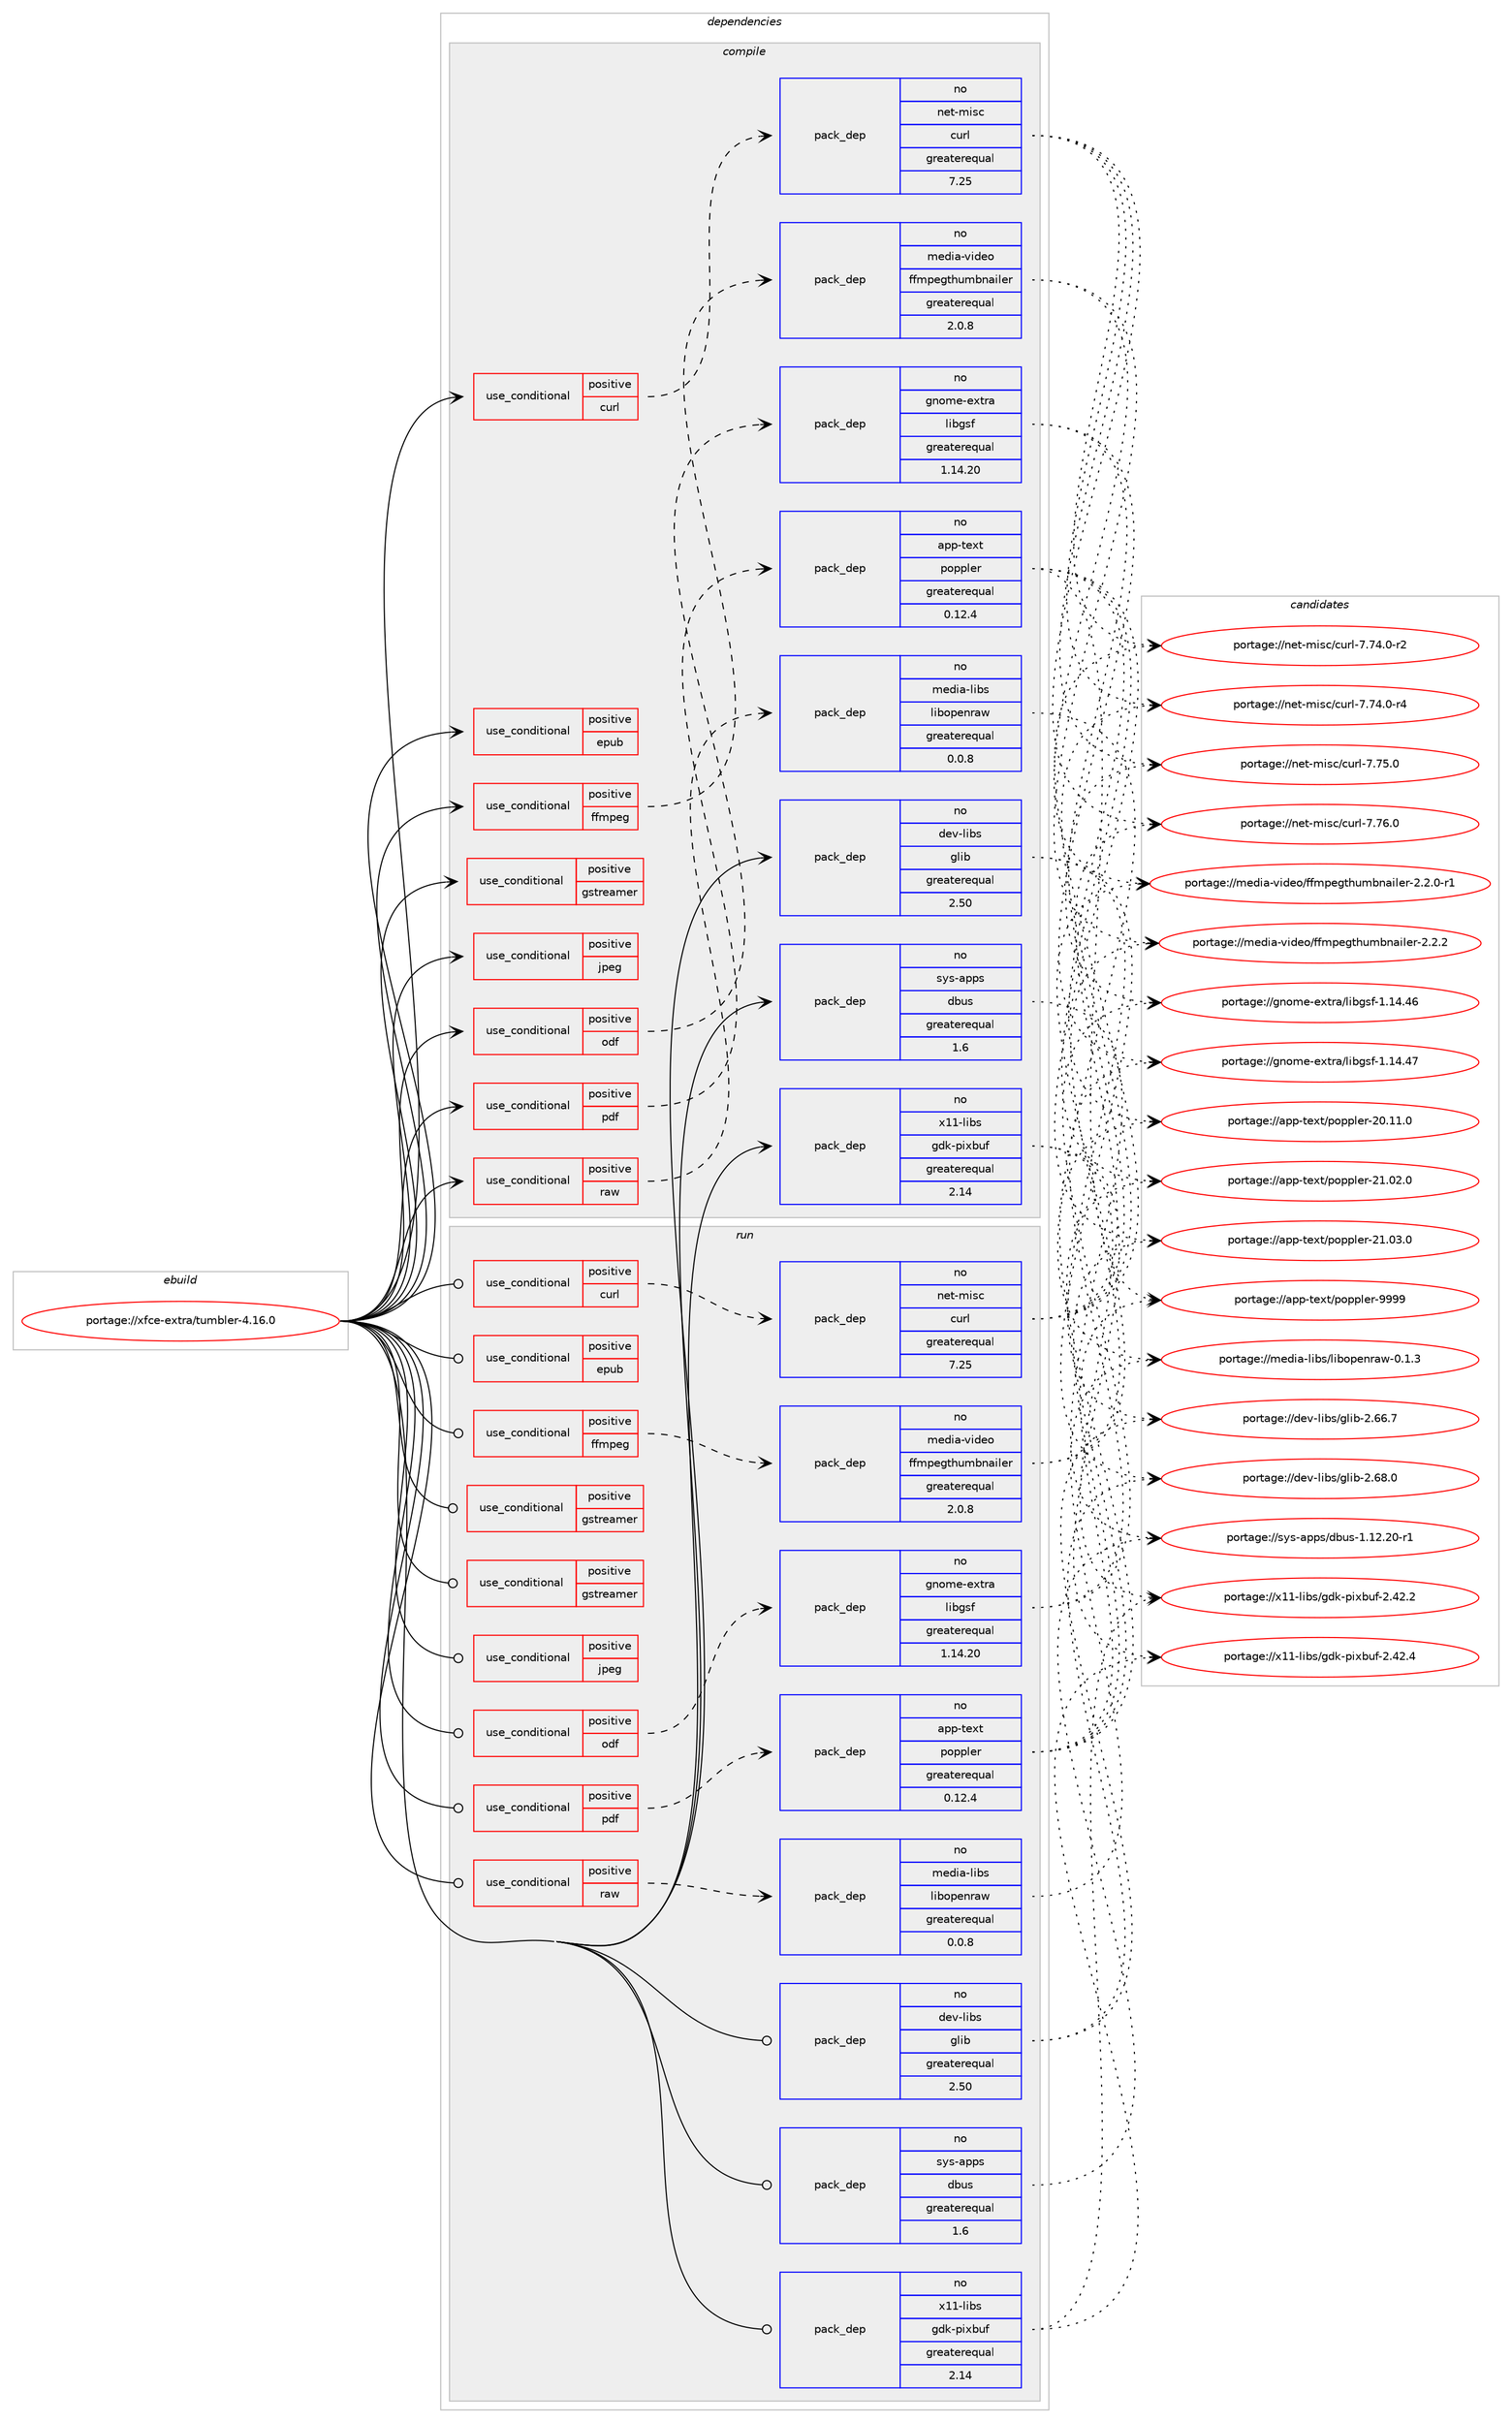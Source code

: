 digraph prolog {

# *************
# Graph options
# *************

newrank=true;
concentrate=true;
compound=true;
graph [rankdir=LR,fontname=Helvetica,fontsize=10,ranksep=1.5];#, ranksep=2.5, nodesep=0.2];
edge  [arrowhead=vee];
node  [fontname=Helvetica,fontsize=10];

# **********
# The ebuild
# **********

subgraph cluster_leftcol {
color=gray;
rank=same;
label=<<i>ebuild</i>>;
id [label="portage://xfce-extra/tumbler-4.16.0", color=red, width=4, href="../xfce-extra/tumbler-4.16.0.svg"];
}

# ****************
# The dependencies
# ****************

subgraph cluster_midcol {
color=gray;
label=<<i>dependencies</i>>;
subgraph cluster_compile {
fillcolor="#eeeeee";
style=filled;
label=<<i>compile</i>>;
subgraph cond385 {
dependency874 [label=<<TABLE BORDER="0" CELLBORDER="1" CELLSPACING="0" CELLPADDING="4"><TR><TD ROWSPAN="3" CELLPADDING="10">use_conditional</TD></TR><TR><TD>positive</TD></TR><TR><TD>curl</TD></TR></TABLE>>, shape=none, color=red];
subgraph pack469 {
dependency875 [label=<<TABLE BORDER="0" CELLBORDER="1" CELLSPACING="0" CELLPADDING="4" WIDTH="220"><TR><TD ROWSPAN="6" CELLPADDING="30">pack_dep</TD></TR><TR><TD WIDTH="110">no</TD></TR><TR><TD>net-misc</TD></TR><TR><TD>curl</TD></TR><TR><TD>greaterequal</TD></TR><TR><TD>7.25</TD></TR></TABLE>>, shape=none, color=blue];
}
dependency874:e -> dependency875:w [weight=20,style="dashed",arrowhead="vee"];
}
id:e -> dependency874:w [weight=20,style="solid",arrowhead="vee"];
subgraph cond386 {
dependency876 [label=<<TABLE BORDER="0" CELLBORDER="1" CELLSPACING="0" CELLPADDING="4"><TR><TD ROWSPAN="3" CELLPADDING="10">use_conditional</TD></TR><TR><TD>positive</TD></TR><TR><TD>epub</TD></TR></TABLE>>, shape=none, color=red];
# *** BEGIN UNKNOWN DEPENDENCY TYPE (TODO) ***
# dependency876 -> package_dependency(portage://xfce-extra/tumbler-4.16.0,install,no,app-text,libgepub,none,[,,],[],[])
# *** END UNKNOWN DEPENDENCY TYPE (TODO) ***

}
id:e -> dependency876:w [weight=20,style="solid",arrowhead="vee"];
subgraph cond387 {
dependency877 [label=<<TABLE BORDER="0" CELLBORDER="1" CELLSPACING="0" CELLPADDING="4"><TR><TD ROWSPAN="3" CELLPADDING="10">use_conditional</TD></TR><TR><TD>positive</TD></TR><TR><TD>ffmpeg</TD></TR></TABLE>>, shape=none, color=red];
subgraph pack470 {
dependency878 [label=<<TABLE BORDER="0" CELLBORDER="1" CELLSPACING="0" CELLPADDING="4" WIDTH="220"><TR><TD ROWSPAN="6" CELLPADDING="30">pack_dep</TD></TR><TR><TD WIDTH="110">no</TD></TR><TR><TD>media-video</TD></TR><TR><TD>ffmpegthumbnailer</TD></TR><TR><TD>greaterequal</TD></TR><TR><TD>2.0.8</TD></TR></TABLE>>, shape=none, color=blue];
}
dependency877:e -> dependency878:w [weight=20,style="dashed",arrowhead="vee"];
}
id:e -> dependency877:w [weight=20,style="solid",arrowhead="vee"];
subgraph cond388 {
dependency879 [label=<<TABLE BORDER="0" CELLBORDER="1" CELLSPACING="0" CELLPADDING="4"><TR><TD ROWSPAN="3" CELLPADDING="10">use_conditional</TD></TR><TR><TD>positive</TD></TR><TR><TD>gstreamer</TD></TR></TABLE>>, shape=none, color=red];
# *** BEGIN UNKNOWN DEPENDENCY TYPE (TODO) ***
# dependency879 -> package_dependency(portage://xfce-extra/tumbler-4.16.0,install,no,media-libs,gstreamer,none,[,,],[slot(1.0)],[])
# *** END UNKNOWN DEPENDENCY TYPE (TODO) ***

# *** BEGIN UNKNOWN DEPENDENCY TYPE (TODO) ***
# dependency879 -> package_dependency(portage://xfce-extra/tumbler-4.16.0,install,no,media-libs,gst-plugins-base,none,[,,],[slot(1.0)],[])
# *** END UNKNOWN DEPENDENCY TYPE (TODO) ***

}
id:e -> dependency879:w [weight=20,style="solid",arrowhead="vee"];
subgraph cond389 {
dependency880 [label=<<TABLE BORDER="0" CELLBORDER="1" CELLSPACING="0" CELLPADDING="4"><TR><TD ROWSPAN="3" CELLPADDING="10">use_conditional</TD></TR><TR><TD>positive</TD></TR><TR><TD>jpeg</TD></TR></TABLE>>, shape=none, color=red];
# *** BEGIN UNKNOWN DEPENDENCY TYPE (TODO) ***
# dependency880 -> package_dependency(portage://xfce-extra/tumbler-4.16.0,install,no,virtual,jpeg,none,[,,],[slot(0),equal],[])
# *** END UNKNOWN DEPENDENCY TYPE (TODO) ***

}
id:e -> dependency880:w [weight=20,style="solid",arrowhead="vee"];
subgraph cond390 {
dependency881 [label=<<TABLE BORDER="0" CELLBORDER="1" CELLSPACING="0" CELLPADDING="4"><TR><TD ROWSPAN="3" CELLPADDING="10">use_conditional</TD></TR><TR><TD>positive</TD></TR><TR><TD>odf</TD></TR></TABLE>>, shape=none, color=red];
subgraph pack471 {
dependency882 [label=<<TABLE BORDER="0" CELLBORDER="1" CELLSPACING="0" CELLPADDING="4" WIDTH="220"><TR><TD ROWSPAN="6" CELLPADDING="30">pack_dep</TD></TR><TR><TD WIDTH="110">no</TD></TR><TR><TD>gnome-extra</TD></TR><TR><TD>libgsf</TD></TR><TR><TD>greaterequal</TD></TR><TR><TD>1.14.20</TD></TR></TABLE>>, shape=none, color=blue];
}
dependency881:e -> dependency882:w [weight=20,style="dashed",arrowhead="vee"];
}
id:e -> dependency881:w [weight=20,style="solid",arrowhead="vee"];
subgraph cond391 {
dependency883 [label=<<TABLE BORDER="0" CELLBORDER="1" CELLSPACING="0" CELLPADDING="4"><TR><TD ROWSPAN="3" CELLPADDING="10">use_conditional</TD></TR><TR><TD>positive</TD></TR><TR><TD>pdf</TD></TR></TABLE>>, shape=none, color=red];
subgraph pack472 {
dependency884 [label=<<TABLE BORDER="0" CELLBORDER="1" CELLSPACING="0" CELLPADDING="4" WIDTH="220"><TR><TD ROWSPAN="6" CELLPADDING="30">pack_dep</TD></TR><TR><TD WIDTH="110">no</TD></TR><TR><TD>app-text</TD></TR><TR><TD>poppler</TD></TR><TR><TD>greaterequal</TD></TR><TR><TD>0.12.4</TD></TR></TABLE>>, shape=none, color=blue];
}
dependency883:e -> dependency884:w [weight=20,style="dashed",arrowhead="vee"];
}
id:e -> dependency883:w [weight=20,style="solid",arrowhead="vee"];
subgraph cond392 {
dependency885 [label=<<TABLE BORDER="0" CELLBORDER="1" CELLSPACING="0" CELLPADDING="4"><TR><TD ROWSPAN="3" CELLPADDING="10">use_conditional</TD></TR><TR><TD>positive</TD></TR><TR><TD>raw</TD></TR></TABLE>>, shape=none, color=red];
subgraph pack473 {
dependency886 [label=<<TABLE BORDER="0" CELLBORDER="1" CELLSPACING="0" CELLPADDING="4" WIDTH="220"><TR><TD ROWSPAN="6" CELLPADDING="30">pack_dep</TD></TR><TR><TD WIDTH="110">no</TD></TR><TR><TD>media-libs</TD></TR><TR><TD>libopenraw</TD></TR><TR><TD>greaterequal</TD></TR><TR><TD>0.0.8</TD></TR></TABLE>>, shape=none, color=blue];
}
dependency885:e -> dependency886:w [weight=20,style="dashed",arrowhead="vee"];
}
id:e -> dependency885:w [weight=20,style="solid",arrowhead="vee"];
subgraph pack474 {
dependency887 [label=<<TABLE BORDER="0" CELLBORDER="1" CELLSPACING="0" CELLPADDING="4" WIDTH="220"><TR><TD ROWSPAN="6" CELLPADDING="30">pack_dep</TD></TR><TR><TD WIDTH="110">no</TD></TR><TR><TD>dev-libs</TD></TR><TR><TD>glib</TD></TR><TR><TD>greaterequal</TD></TR><TR><TD>2.50</TD></TR></TABLE>>, shape=none, color=blue];
}
id:e -> dependency887:w [weight=20,style="solid",arrowhead="vee"];
# *** BEGIN UNKNOWN DEPENDENCY TYPE (TODO) ***
# id -> package_dependency(portage://xfce-extra/tumbler-4.16.0,install,no,media-libs,freetype,none,[,,],[slot(2),equal],[])
# *** END UNKNOWN DEPENDENCY TYPE (TODO) ***

# *** BEGIN UNKNOWN DEPENDENCY TYPE (TODO) ***
# id -> package_dependency(portage://xfce-extra/tumbler-4.16.0,install,no,media-libs,libpng,none,[,,],[slot(0),equal],[])
# *** END UNKNOWN DEPENDENCY TYPE (TODO) ***

subgraph pack475 {
dependency888 [label=<<TABLE BORDER="0" CELLBORDER="1" CELLSPACING="0" CELLPADDING="4" WIDTH="220"><TR><TD ROWSPAN="6" CELLPADDING="30">pack_dep</TD></TR><TR><TD WIDTH="110">no</TD></TR><TR><TD>sys-apps</TD></TR><TR><TD>dbus</TD></TR><TR><TD>greaterequal</TD></TR><TR><TD>1.6</TD></TR></TABLE>>, shape=none, color=blue];
}
id:e -> dependency888:w [weight=20,style="solid",arrowhead="vee"];
subgraph pack476 {
dependency889 [label=<<TABLE BORDER="0" CELLBORDER="1" CELLSPACING="0" CELLPADDING="4" WIDTH="220"><TR><TD ROWSPAN="6" CELLPADDING="30">pack_dep</TD></TR><TR><TD WIDTH="110">no</TD></TR><TR><TD>x11-libs</TD></TR><TR><TD>gdk-pixbuf</TD></TR><TR><TD>greaterequal</TD></TR><TR><TD>2.14</TD></TR></TABLE>>, shape=none, color=blue];
}
id:e -> dependency889:w [weight=20,style="solid",arrowhead="vee"];
}
subgraph cluster_compileandrun {
fillcolor="#eeeeee";
style=filled;
label=<<i>compile and run</i>>;
}
subgraph cluster_run {
fillcolor="#eeeeee";
style=filled;
label=<<i>run</i>>;
subgraph cond393 {
dependency890 [label=<<TABLE BORDER="0" CELLBORDER="1" CELLSPACING="0" CELLPADDING="4"><TR><TD ROWSPAN="3" CELLPADDING="10">use_conditional</TD></TR><TR><TD>positive</TD></TR><TR><TD>curl</TD></TR></TABLE>>, shape=none, color=red];
subgraph pack477 {
dependency891 [label=<<TABLE BORDER="0" CELLBORDER="1" CELLSPACING="0" CELLPADDING="4" WIDTH="220"><TR><TD ROWSPAN="6" CELLPADDING="30">pack_dep</TD></TR><TR><TD WIDTH="110">no</TD></TR><TR><TD>net-misc</TD></TR><TR><TD>curl</TD></TR><TR><TD>greaterequal</TD></TR><TR><TD>7.25</TD></TR></TABLE>>, shape=none, color=blue];
}
dependency890:e -> dependency891:w [weight=20,style="dashed",arrowhead="vee"];
}
id:e -> dependency890:w [weight=20,style="solid",arrowhead="odot"];
subgraph cond394 {
dependency892 [label=<<TABLE BORDER="0" CELLBORDER="1" CELLSPACING="0" CELLPADDING="4"><TR><TD ROWSPAN="3" CELLPADDING="10">use_conditional</TD></TR><TR><TD>positive</TD></TR><TR><TD>epub</TD></TR></TABLE>>, shape=none, color=red];
# *** BEGIN UNKNOWN DEPENDENCY TYPE (TODO) ***
# dependency892 -> package_dependency(portage://xfce-extra/tumbler-4.16.0,run,no,app-text,libgepub,none,[,,],[],[])
# *** END UNKNOWN DEPENDENCY TYPE (TODO) ***

}
id:e -> dependency892:w [weight=20,style="solid",arrowhead="odot"];
subgraph cond395 {
dependency893 [label=<<TABLE BORDER="0" CELLBORDER="1" CELLSPACING="0" CELLPADDING="4"><TR><TD ROWSPAN="3" CELLPADDING="10">use_conditional</TD></TR><TR><TD>positive</TD></TR><TR><TD>ffmpeg</TD></TR></TABLE>>, shape=none, color=red];
subgraph pack478 {
dependency894 [label=<<TABLE BORDER="0" CELLBORDER="1" CELLSPACING="0" CELLPADDING="4" WIDTH="220"><TR><TD ROWSPAN="6" CELLPADDING="30">pack_dep</TD></TR><TR><TD WIDTH="110">no</TD></TR><TR><TD>media-video</TD></TR><TR><TD>ffmpegthumbnailer</TD></TR><TR><TD>greaterequal</TD></TR><TR><TD>2.0.8</TD></TR></TABLE>>, shape=none, color=blue];
}
dependency893:e -> dependency894:w [weight=20,style="dashed",arrowhead="vee"];
}
id:e -> dependency893:w [weight=20,style="solid",arrowhead="odot"];
subgraph cond396 {
dependency895 [label=<<TABLE BORDER="0" CELLBORDER="1" CELLSPACING="0" CELLPADDING="4"><TR><TD ROWSPAN="3" CELLPADDING="10">use_conditional</TD></TR><TR><TD>positive</TD></TR><TR><TD>gstreamer</TD></TR></TABLE>>, shape=none, color=red];
# *** BEGIN UNKNOWN DEPENDENCY TYPE (TODO) ***
# dependency895 -> package_dependency(portage://xfce-extra/tumbler-4.16.0,run,no,media-libs,gstreamer,none,[,,],[slot(1.0)],[])
# *** END UNKNOWN DEPENDENCY TYPE (TODO) ***

# *** BEGIN UNKNOWN DEPENDENCY TYPE (TODO) ***
# dependency895 -> package_dependency(portage://xfce-extra/tumbler-4.16.0,run,no,media-libs,gst-plugins-base,none,[,,],[slot(1.0)],[])
# *** END UNKNOWN DEPENDENCY TYPE (TODO) ***

}
id:e -> dependency895:w [weight=20,style="solid",arrowhead="odot"];
subgraph cond397 {
dependency896 [label=<<TABLE BORDER="0" CELLBORDER="1" CELLSPACING="0" CELLPADDING="4"><TR><TD ROWSPAN="3" CELLPADDING="10">use_conditional</TD></TR><TR><TD>positive</TD></TR><TR><TD>gstreamer</TD></TR></TABLE>>, shape=none, color=red];
# *** BEGIN UNKNOWN DEPENDENCY TYPE (TODO) ***
# dependency896 -> package_dependency(portage://xfce-extra/tumbler-4.16.0,run,no,media-plugins,gst-plugins-meta,none,[,,],[slot(1.0)],[])
# *** END UNKNOWN DEPENDENCY TYPE (TODO) ***

}
id:e -> dependency896:w [weight=20,style="solid",arrowhead="odot"];
subgraph cond398 {
dependency897 [label=<<TABLE BORDER="0" CELLBORDER="1" CELLSPACING="0" CELLPADDING="4"><TR><TD ROWSPAN="3" CELLPADDING="10">use_conditional</TD></TR><TR><TD>positive</TD></TR><TR><TD>jpeg</TD></TR></TABLE>>, shape=none, color=red];
# *** BEGIN UNKNOWN DEPENDENCY TYPE (TODO) ***
# dependency897 -> package_dependency(portage://xfce-extra/tumbler-4.16.0,run,no,virtual,jpeg,none,[,,],[slot(0),equal],[])
# *** END UNKNOWN DEPENDENCY TYPE (TODO) ***

}
id:e -> dependency897:w [weight=20,style="solid",arrowhead="odot"];
subgraph cond399 {
dependency898 [label=<<TABLE BORDER="0" CELLBORDER="1" CELLSPACING="0" CELLPADDING="4"><TR><TD ROWSPAN="3" CELLPADDING="10">use_conditional</TD></TR><TR><TD>positive</TD></TR><TR><TD>odf</TD></TR></TABLE>>, shape=none, color=red];
subgraph pack479 {
dependency899 [label=<<TABLE BORDER="0" CELLBORDER="1" CELLSPACING="0" CELLPADDING="4" WIDTH="220"><TR><TD ROWSPAN="6" CELLPADDING="30">pack_dep</TD></TR><TR><TD WIDTH="110">no</TD></TR><TR><TD>gnome-extra</TD></TR><TR><TD>libgsf</TD></TR><TR><TD>greaterequal</TD></TR><TR><TD>1.14.20</TD></TR></TABLE>>, shape=none, color=blue];
}
dependency898:e -> dependency899:w [weight=20,style="dashed",arrowhead="vee"];
}
id:e -> dependency898:w [weight=20,style="solid",arrowhead="odot"];
subgraph cond400 {
dependency900 [label=<<TABLE BORDER="0" CELLBORDER="1" CELLSPACING="0" CELLPADDING="4"><TR><TD ROWSPAN="3" CELLPADDING="10">use_conditional</TD></TR><TR><TD>positive</TD></TR><TR><TD>pdf</TD></TR></TABLE>>, shape=none, color=red];
subgraph pack480 {
dependency901 [label=<<TABLE BORDER="0" CELLBORDER="1" CELLSPACING="0" CELLPADDING="4" WIDTH="220"><TR><TD ROWSPAN="6" CELLPADDING="30">pack_dep</TD></TR><TR><TD WIDTH="110">no</TD></TR><TR><TD>app-text</TD></TR><TR><TD>poppler</TD></TR><TR><TD>greaterequal</TD></TR><TR><TD>0.12.4</TD></TR></TABLE>>, shape=none, color=blue];
}
dependency900:e -> dependency901:w [weight=20,style="dashed",arrowhead="vee"];
}
id:e -> dependency900:w [weight=20,style="solid",arrowhead="odot"];
subgraph cond401 {
dependency902 [label=<<TABLE BORDER="0" CELLBORDER="1" CELLSPACING="0" CELLPADDING="4"><TR><TD ROWSPAN="3" CELLPADDING="10">use_conditional</TD></TR><TR><TD>positive</TD></TR><TR><TD>raw</TD></TR></TABLE>>, shape=none, color=red];
subgraph pack481 {
dependency903 [label=<<TABLE BORDER="0" CELLBORDER="1" CELLSPACING="0" CELLPADDING="4" WIDTH="220"><TR><TD ROWSPAN="6" CELLPADDING="30">pack_dep</TD></TR><TR><TD WIDTH="110">no</TD></TR><TR><TD>media-libs</TD></TR><TR><TD>libopenraw</TD></TR><TR><TD>greaterequal</TD></TR><TR><TD>0.0.8</TD></TR></TABLE>>, shape=none, color=blue];
}
dependency902:e -> dependency903:w [weight=20,style="dashed",arrowhead="vee"];
}
id:e -> dependency902:w [weight=20,style="solid",arrowhead="odot"];
subgraph pack482 {
dependency904 [label=<<TABLE BORDER="0" CELLBORDER="1" CELLSPACING="0" CELLPADDING="4" WIDTH="220"><TR><TD ROWSPAN="6" CELLPADDING="30">pack_dep</TD></TR><TR><TD WIDTH="110">no</TD></TR><TR><TD>dev-libs</TD></TR><TR><TD>glib</TD></TR><TR><TD>greaterequal</TD></TR><TR><TD>2.50</TD></TR></TABLE>>, shape=none, color=blue];
}
id:e -> dependency904:w [weight=20,style="solid",arrowhead="odot"];
# *** BEGIN UNKNOWN DEPENDENCY TYPE (TODO) ***
# id -> package_dependency(portage://xfce-extra/tumbler-4.16.0,run,no,media-libs,freetype,none,[,,],[slot(2),equal],[])
# *** END UNKNOWN DEPENDENCY TYPE (TODO) ***

# *** BEGIN UNKNOWN DEPENDENCY TYPE (TODO) ***
# id -> package_dependency(portage://xfce-extra/tumbler-4.16.0,run,no,media-libs,libpng,none,[,,],[slot(0),equal],[])
# *** END UNKNOWN DEPENDENCY TYPE (TODO) ***

subgraph pack483 {
dependency905 [label=<<TABLE BORDER="0" CELLBORDER="1" CELLSPACING="0" CELLPADDING="4" WIDTH="220"><TR><TD ROWSPAN="6" CELLPADDING="30">pack_dep</TD></TR><TR><TD WIDTH="110">no</TD></TR><TR><TD>sys-apps</TD></TR><TR><TD>dbus</TD></TR><TR><TD>greaterequal</TD></TR><TR><TD>1.6</TD></TR></TABLE>>, shape=none, color=blue];
}
id:e -> dependency905:w [weight=20,style="solid",arrowhead="odot"];
subgraph pack484 {
dependency906 [label=<<TABLE BORDER="0" CELLBORDER="1" CELLSPACING="0" CELLPADDING="4" WIDTH="220"><TR><TD ROWSPAN="6" CELLPADDING="30">pack_dep</TD></TR><TR><TD WIDTH="110">no</TD></TR><TR><TD>x11-libs</TD></TR><TR><TD>gdk-pixbuf</TD></TR><TR><TD>greaterequal</TD></TR><TR><TD>2.14</TD></TR></TABLE>>, shape=none, color=blue];
}
id:e -> dependency906:w [weight=20,style="solid",arrowhead="odot"];
}
}

# **************
# The candidates
# **************

subgraph cluster_choices {
rank=same;
color=gray;
label=<<i>candidates</i>>;

subgraph choice469 {
color=black;
nodesep=1;
choice11010111645109105115994799117114108455546555246484511450 [label="portage://net-misc/curl-7.74.0-r2", color=red, width=4,href="../net-misc/curl-7.74.0-r2.svg"];
choice11010111645109105115994799117114108455546555246484511452 [label="portage://net-misc/curl-7.74.0-r4", color=red, width=4,href="../net-misc/curl-7.74.0-r4.svg"];
choice1101011164510910511599479911711410845554655534648 [label="portage://net-misc/curl-7.75.0", color=red, width=4,href="../net-misc/curl-7.75.0.svg"];
choice1101011164510910511599479911711410845554655544648 [label="portage://net-misc/curl-7.76.0", color=red, width=4,href="../net-misc/curl-7.76.0.svg"];
dependency875:e -> choice11010111645109105115994799117114108455546555246484511450:w [style=dotted,weight="100"];
dependency875:e -> choice11010111645109105115994799117114108455546555246484511452:w [style=dotted,weight="100"];
dependency875:e -> choice1101011164510910511599479911711410845554655534648:w [style=dotted,weight="100"];
dependency875:e -> choice1101011164510910511599479911711410845554655544648:w [style=dotted,weight="100"];
}
subgraph choice470 {
color=black;
nodesep=1;
choice10910110010597451181051001011114710210210911210110311610411710998110971051081011144550465046484511449 [label="portage://media-video/ffmpegthumbnailer-2.2.0-r1", color=red, width=4,href="../media-video/ffmpegthumbnailer-2.2.0-r1.svg"];
choice1091011001059745118105100101111471021021091121011031161041171099811097105108101114455046504650 [label="portage://media-video/ffmpegthumbnailer-2.2.2", color=red, width=4,href="../media-video/ffmpegthumbnailer-2.2.2.svg"];
dependency878:e -> choice10910110010597451181051001011114710210210911210110311610411710998110971051081011144550465046484511449:w [style=dotted,weight="100"];
dependency878:e -> choice1091011001059745118105100101111471021021091121011031161041171099811097105108101114455046504650:w [style=dotted,weight="100"];
}
subgraph choice471 {
color=black;
nodesep=1;
choice103110111109101451011201161149747108105981031151024549464952465254 [label="portage://gnome-extra/libgsf-1.14.46", color=red, width=4,href="../gnome-extra/libgsf-1.14.46.svg"];
choice103110111109101451011201161149747108105981031151024549464952465255 [label="portage://gnome-extra/libgsf-1.14.47", color=red, width=4,href="../gnome-extra/libgsf-1.14.47.svg"];
dependency882:e -> choice103110111109101451011201161149747108105981031151024549464952465254:w [style=dotted,weight="100"];
dependency882:e -> choice103110111109101451011201161149747108105981031151024549464952465255:w [style=dotted,weight="100"];
}
subgraph choice472 {
color=black;
nodesep=1;
choice9711211245116101120116471121111121121081011144550484649494648 [label="portage://app-text/poppler-20.11.0", color=red, width=4,href="../app-text/poppler-20.11.0.svg"];
choice9711211245116101120116471121111121121081011144550494648504648 [label="portage://app-text/poppler-21.02.0", color=red, width=4,href="../app-text/poppler-21.02.0.svg"];
choice9711211245116101120116471121111121121081011144550494648514648 [label="portage://app-text/poppler-21.03.0", color=red, width=4,href="../app-text/poppler-21.03.0.svg"];
choice9711211245116101120116471121111121121081011144557575757 [label="portage://app-text/poppler-9999", color=red, width=4,href="../app-text/poppler-9999.svg"];
dependency884:e -> choice9711211245116101120116471121111121121081011144550484649494648:w [style=dotted,weight="100"];
dependency884:e -> choice9711211245116101120116471121111121121081011144550494648504648:w [style=dotted,weight="100"];
dependency884:e -> choice9711211245116101120116471121111121121081011144550494648514648:w [style=dotted,weight="100"];
dependency884:e -> choice9711211245116101120116471121111121121081011144557575757:w [style=dotted,weight="100"];
}
subgraph choice473 {
color=black;
nodesep=1;
choice109101100105974510810598115471081059811111210111011497119454846494651 [label="portage://media-libs/libopenraw-0.1.3", color=red, width=4,href="../media-libs/libopenraw-0.1.3.svg"];
dependency886:e -> choice109101100105974510810598115471081059811111210111011497119454846494651:w [style=dotted,weight="100"];
}
subgraph choice474 {
color=black;
nodesep=1;
choice1001011184510810598115471031081059845504654544655 [label="portage://dev-libs/glib-2.66.7", color=red, width=4,href="../dev-libs/glib-2.66.7.svg"];
choice1001011184510810598115471031081059845504654564648 [label="portage://dev-libs/glib-2.68.0", color=red, width=4,href="../dev-libs/glib-2.68.0.svg"];
dependency887:e -> choice1001011184510810598115471031081059845504654544655:w [style=dotted,weight="100"];
dependency887:e -> choice1001011184510810598115471031081059845504654564648:w [style=dotted,weight="100"];
}
subgraph choice475 {
color=black;
nodesep=1;
choice1151211154597112112115471009811711545494649504650484511449 [label="portage://sys-apps/dbus-1.12.20-r1", color=red, width=4,href="../sys-apps/dbus-1.12.20-r1.svg"];
dependency888:e -> choice1151211154597112112115471009811711545494649504650484511449:w [style=dotted,weight="100"];
}
subgraph choice476 {
color=black;
nodesep=1;
choice1204949451081059811547103100107451121051209811710245504652504650 [label="portage://x11-libs/gdk-pixbuf-2.42.2", color=red, width=4,href="../x11-libs/gdk-pixbuf-2.42.2.svg"];
choice1204949451081059811547103100107451121051209811710245504652504652 [label="portage://x11-libs/gdk-pixbuf-2.42.4", color=red, width=4,href="../x11-libs/gdk-pixbuf-2.42.4.svg"];
dependency889:e -> choice1204949451081059811547103100107451121051209811710245504652504650:w [style=dotted,weight="100"];
dependency889:e -> choice1204949451081059811547103100107451121051209811710245504652504652:w [style=dotted,weight="100"];
}
subgraph choice477 {
color=black;
nodesep=1;
choice11010111645109105115994799117114108455546555246484511450 [label="portage://net-misc/curl-7.74.0-r2", color=red, width=4,href="../net-misc/curl-7.74.0-r2.svg"];
choice11010111645109105115994799117114108455546555246484511452 [label="portage://net-misc/curl-7.74.0-r4", color=red, width=4,href="../net-misc/curl-7.74.0-r4.svg"];
choice1101011164510910511599479911711410845554655534648 [label="portage://net-misc/curl-7.75.0", color=red, width=4,href="../net-misc/curl-7.75.0.svg"];
choice1101011164510910511599479911711410845554655544648 [label="portage://net-misc/curl-7.76.0", color=red, width=4,href="../net-misc/curl-7.76.0.svg"];
dependency891:e -> choice11010111645109105115994799117114108455546555246484511450:w [style=dotted,weight="100"];
dependency891:e -> choice11010111645109105115994799117114108455546555246484511452:w [style=dotted,weight="100"];
dependency891:e -> choice1101011164510910511599479911711410845554655534648:w [style=dotted,weight="100"];
dependency891:e -> choice1101011164510910511599479911711410845554655544648:w [style=dotted,weight="100"];
}
subgraph choice478 {
color=black;
nodesep=1;
choice10910110010597451181051001011114710210210911210110311610411710998110971051081011144550465046484511449 [label="portage://media-video/ffmpegthumbnailer-2.2.0-r1", color=red, width=4,href="../media-video/ffmpegthumbnailer-2.2.0-r1.svg"];
choice1091011001059745118105100101111471021021091121011031161041171099811097105108101114455046504650 [label="portage://media-video/ffmpegthumbnailer-2.2.2", color=red, width=4,href="../media-video/ffmpegthumbnailer-2.2.2.svg"];
dependency894:e -> choice10910110010597451181051001011114710210210911210110311610411710998110971051081011144550465046484511449:w [style=dotted,weight="100"];
dependency894:e -> choice1091011001059745118105100101111471021021091121011031161041171099811097105108101114455046504650:w [style=dotted,weight="100"];
}
subgraph choice479 {
color=black;
nodesep=1;
choice103110111109101451011201161149747108105981031151024549464952465254 [label="portage://gnome-extra/libgsf-1.14.46", color=red, width=4,href="../gnome-extra/libgsf-1.14.46.svg"];
choice103110111109101451011201161149747108105981031151024549464952465255 [label="portage://gnome-extra/libgsf-1.14.47", color=red, width=4,href="../gnome-extra/libgsf-1.14.47.svg"];
dependency899:e -> choice103110111109101451011201161149747108105981031151024549464952465254:w [style=dotted,weight="100"];
dependency899:e -> choice103110111109101451011201161149747108105981031151024549464952465255:w [style=dotted,weight="100"];
}
subgraph choice480 {
color=black;
nodesep=1;
choice9711211245116101120116471121111121121081011144550484649494648 [label="portage://app-text/poppler-20.11.0", color=red, width=4,href="../app-text/poppler-20.11.0.svg"];
choice9711211245116101120116471121111121121081011144550494648504648 [label="portage://app-text/poppler-21.02.0", color=red, width=4,href="../app-text/poppler-21.02.0.svg"];
choice9711211245116101120116471121111121121081011144550494648514648 [label="portage://app-text/poppler-21.03.0", color=red, width=4,href="../app-text/poppler-21.03.0.svg"];
choice9711211245116101120116471121111121121081011144557575757 [label="portage://app-text/poppler-9999", color=red, width=4,href="../app-text/poppler-9999.svg"];
dependency901:e -> choice9711211245116101120116471121111121121081011144550484649494648:w [style=dotted,weight="100"];
dependency901:e -> choice9711211245116101120116471121111121121081011144550494648504648:w [style=dotted,weight="100"];
dependency901:e -> choice9711211245116101120116471121111121121081011144550494648514648:w [style=dotted,weight="100"];
dependency901:e -> choice9711211245116101120116471121111121121081011144557575757:w [style=dotted,weight="100"];
}
subgraph choice481 {
color=black;
nodesep=1;
choice109101100105974510810598115471081059811111210111011497119454846494651 [label="portage://media-libs/libopenraw-0.1.3", color=red, width=4,href="../media-libs/libopenraw-0.1.3.svg"];
dependency903:e -> choice109101100105974510810598115471081059811111210111011497119454846494651:w [style=dotted,weight="100"];
}
subgraph choice482 {
color=black;
nodesep=1;
choice1001011184510810598115471031081059845504654544655 [label="portage://dev-libs/glib-2.66.7", color=red, width=4,href="../dev-libs/glib-2.66.7.svg"];
choice1001011184510810598115471031081059845504654564648 [label="portage://dev-libs/glib-2.68.0", color=red, width=4,href="../dev-libs/glib-2.68.0.svg"];
dependency904:e -> choice1001011184510810598115471031081059845504654544655:w [style=dotted,weight="100"];
dependency904:e -> choice1001011184510810598115471031081059845504654564648:w [style=dotted,weight="100"];
}
subgraph choice483 {
color=black;
nodesep=1;
choice1151211154597112112115471009811711545494649504650484511449 [label="portage://sys-apps/dbus-1.12.20-r1", color=red, width=4,href="../sys-apps/dbus-1.12.20-r1.svg"];
dependency905:e -> choice1151211154597112112115471009811711545494649504650484511449:w [style=dotted,weight="100"];
}
subgraph choice484 {
color=black;
nodesep=1;
choice1204949451081059811547103100107451121051209811710245504652504650 [label="portage://x11-libs/gdk-pixbuf-2.42.2", color=red, width=4,href="../x11-libs/gdk-pixbuf-2.42.2.svg"];
choice1204949451081059811547103100107451121051209811710245504652504652 [label="portage://x11-libs/gdk-pixbuf-2.42.4", color=red, width=4,href="../x11-libs/gdk-pixbuf-2.42.4.svg"];
dependency906:e -> choice1204949451081059811547103100107451121051209811710245504652504650:w [style=dotted,weight="100"];
dependency906:e -> choice1204949451081059811547103100107451121051209811710245504652504652:w [style=dotted,weight="100"];
}
}

}
